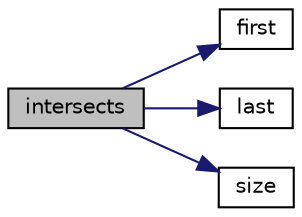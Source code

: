 digraph "intersects"
{
  bgcolor="transparent";
  edge [fontname="Helvetica",fontsize="10",labelfontname="Helvetica",labelfontsize="10"];
  node [fontname="Helvetica",fontsize="10",shape=record];
  rankdir="LR";
  Node1 [label="intersects",height=0.2,width=0.4,color="black", fillcolor="grey75", style="filled", fontcolor="black"];
  Node1 -> Node2 [color="midnightblue",fontsize="10",style="solid",fontname="Helvetica"];
  Node2 [label="first",height=0.2,width=0.4,color="black",URL="$a01252.html#aa8d2617b9aecb7c5ffadf63f8cafd2d7",tooltip="The (inclusive) lower value of the range. "];
  Node1 -> Node3 [color="midnightblue",fontsize="10",style="solid",fontname="Helvetica"];
  Node3 [label="last",height=0.2,width=0.4,color="black",URL="$a01252.html#a96481a3a0509f36926a0cd24aa8f200c",tooltip="The (inclusive) upper value of the range. "];
  Node1 -> Node4 [color="midnightblue",fontsize="10",style="solid",fontname="Helvetica"];
  Node4 [label="size",height=0.2,width=0.4,color="black",URL="$a01252.html#a723361dc2020160f5492e8fe2d09fa44",tooltip="Return the effective size of the range. "];
}
